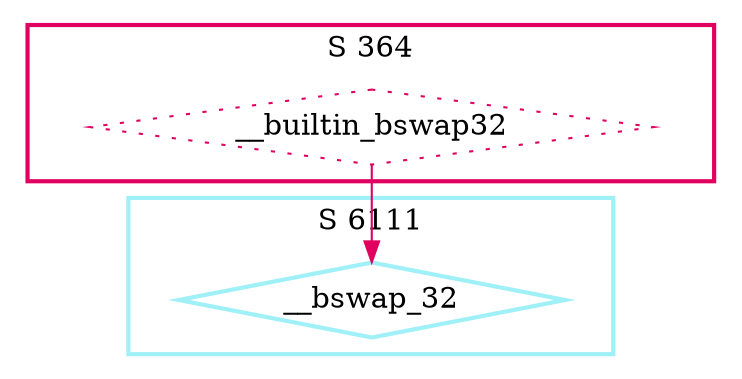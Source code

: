 digraph G {
  ratio=0.500000;
  "UV __bswap_32 (6111)" [shape=diamond, label="__bswap_32", color="#A0F0F8",
                          style=bold];
  "UV __builtin_bswap32 (364)" [shape=diamond, label="__builtin_bswap32",
                                color="#E00060", style=dotted];
  
  subgraph cluster_364 { label="S 364";
    color="#E00060";
    style=bold;
    "UV __builtin_bswap32 (364)"; };
  subgraph cluster_6111 { label="S 6111";
    color="#A0F0F8";
    style=bold;
    "UV __bswap_32 (6111)"; };
  
  "UV __builtin_bswap32 (364)" -> "UV __bswap_32 (6111)" [color="#E00060"];
  
  }